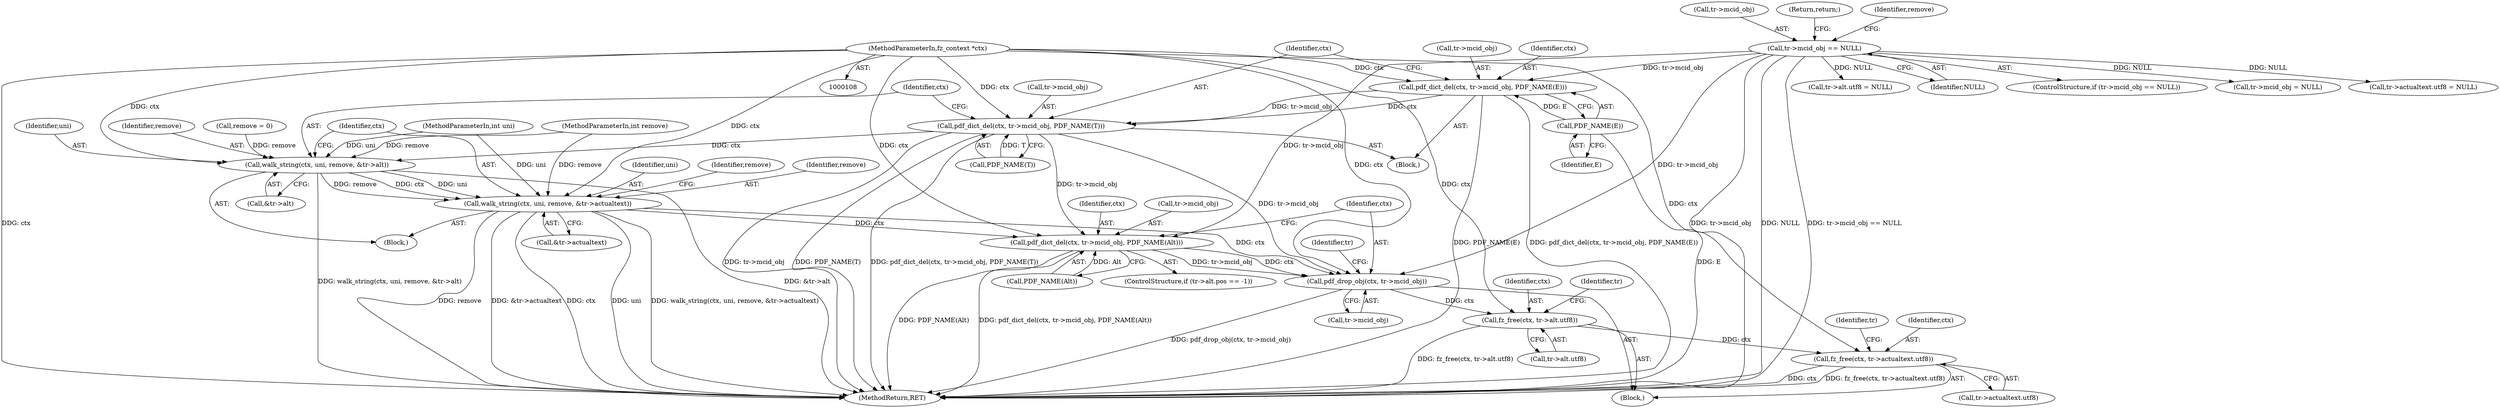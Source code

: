 digraph "0_ghostscript_97096297d409ec6f206298444ba00719607e8ba8@pointer" {
"1000125" [label="(Call,pdf_dict_del(ctx, tr->mcid_obj, PDF_NAME(E)))"];
"1000109" [label="(MethodParameterIn,fz_context *ctx)"];
"1000116" [label="(Call,tr->mcid_obj == NULL)"];
"1000130" [label="(Call,PDF_NAME(E))"];
"1000132" [label="(Call,pdf_dict_del(ctx, tr->mcid_obj, PDF_NAME(T)))"];
"1000163" [label="(Call,walk_string(ctx, uni, remove, &tr->alt))"];
"1000171" [label="(Call,walk_string(ctx, uni, remove, &tr->actualtext))"];
"1000191" [label="(Call,pdf_dict_del(ctx, tr->mcid_obj, PDF_NAME(Alt)))"];
"1000198" [label="(Call,pdf_drop_obj(ctx, tr->mcid_obj))"];
"1000208" [label="(Call,fz_free(ctx, tr->alt.utf8))"];
"1000222" [label="(Call,fz_free(ctx, tr->actualtext.utf8))"];
"1000208" [label="(Call,fz_free(ctx, tr->alt.utf8))"];
"1000215" [label="(Call,tr->alt.utf8 = NULL)"];
"1000222" [label="(Call,fz_free(ctx, tr->actualtext.utf8))"];
"1000112" [label="(MethodParameterIn,int uni)"];
"1000114" [label="(Block,)"];
"1000163" [label="(Call,walk_string(ctx, uni, remove, &tr->alt))"];
"1000237" [label="(MethodReturn,RET)"];
"1000192" [label="(Identifier,ctx)"];
"1000116" [label="(Call,tr->mcid_obj == NULL)"];
"1000117" [label="(Call,tr->mcid_obj)"];
"1000191" [label="(Call,pdf_dict_del(ctx, tr->mcid_obj, PDF_NAME(Alt)))"];
"1000165" [label="(Identifier,uni)"];
"1000121" [label="(Return,return;)"];
"1000166" [label="(Identifier,remove)"];
"1000171" [label="(Call,walk_string(ctx, uni, remove, &tr->actualtext))"];
"1000137" [label="(Call,PDF_NAME(T))"];
"1000127" [label="(Call,tr->mcid_obj)"];
"1000210" [label="(Call,tr->alt.utf8)"];
"1000120" [label="(Identifier,NULL)"];
"1000173" [label="(Identifier,uni)"];
"1000131" [label="(Identifier,E)"];
"1000115" [label="(ControlStructure,if (tr->mcid_obj == NULL))"];
"1000160" [label="(Call,remove = 0)"];
"1000172" [label="(Identifier,ctx)"];
"1000218" [label="(Identifier,tr)"];
"1000224" [label="(Call,tr->actualtext.utf8)"];
"1000203" [label="(Call,tr->mcid_obj = NULL)"];
"1000126" [label="(Identifier,ctx)"];
"1000232" [label="(Identifier,tr)"];
"1000193" [label="(Call,tr->mcid_obj)"];
"1000182" [label="(ControlStructure,if (tr->alt.pos == -1))"];
"1000223" [label="(Identifier,ctx)"];
"1000164" [label="(Identifier,ctx)"];
"1000125" [label="(Call,pdf_dict_del(ctx, tr->mcid_obj, PDF_NAME(E)))"];
"1000130" [label="(Call,PDF_NAME(E))"];
"1000134" [label="(Call,tr->mcid_obj)"];
"1000205" [label="(Identifier,tr)"];
"1000180" [label="(Identifier,remove)"];
"1000181" [label="(Block,)"];
"1000167" [label="(Call,&tr->alt)"];
"1000174" [label="(Identifier,remove)"];
"1000123" [label="(Identifier,remove)"];
"1000175" [label="(Call,&tr->actualtext)"];
"1000196" [label="(Call,PDF_NAME(Alt))"];
"1000200" [label="(Call,tr->mcid_obj)"];
"1000124" [label="(Block,)"];
"1000198" [label="(Call,pdf_drop_obj(ctx, tr->mcid_obj))"];
"1000209" [label="(Identifier,ctx)"];
"1000133" [label="(Identifier,ctx)"];
"1000199" [label="(Identifier,ctx)"];
"1000113" [label="(MethodParameterIn,int remove)"];
"1000132" [label="(Call,pdf_dict_del(ctx, tr->mcid_obj, PDF_NAME(T)))"];
"1000109" [label="(MethodParameterIn,fz_context *ctx)"];
"1000229" [label="(Call,tr->actualtext.utf8 = NULL)"];
"1000125" -> "1000124"  [label="AST: "];
"1000125" -> "1000130"  [label="CFG: "];
"1000126" -> "1000125"  [label="AST: "];
"1000127" -> "1000125"  [label="AST: "];
"1000130" -> "1000125"  [label="AST: "];
"1000133" -> "1000125"  [label="CFG: "];
"1000125" -> "1000237"  [label="DDG: PDF_NAME(E)"];
"1000125" -> "1000237"  [label="DDG: pdf_dict_del(ctx, tr->mcid_obj, PDF_NAME(E))"];
"1000109" -> "1000125"  [label="DDG: ctx"];
"1000116" -> "1000125"  [label="DDG: tr->mcid_obj"];
"1000130" -> "1000125"  [label="DDG: E"];
"1000125" -> "1000132"  [label="DDG: ctx"];
"1000125" -> "1000132"  [label="DDG: tr->mcid_obj"];
"1000109" -> "1000108"  [label="AST: "];
"1000109" -> "1000237"  [label="DDG: ctx"];
"1000109" -> "1000132"  [label="DDG: ctx"];
"1000109" -> "1000163"  [label="DDG: ctx"];
"1000109" -> "1000171"  [label="DDG: ctx"];
"1000109" -> "1000191"  [label="DDG: ctx"];
"1000109" -> "1000198"  [label="DDG: ctx"];
"1000109" -> "1000208"  [label="DDG: ctx"];
"1000109" -> "1000222"  [label="DDG: ctx"];
"1000116" -> "1000115"  [label="AST: "];
"1000116" -> "1000120"  [label="CFG: "];
"1000117" -> "1000116"  [label="AST: "];
"1000120" -> "1000116"  [label="AST: "];
"1000121" -> "1000116"  [label="CFG: "];
"1000123" -> "1000116"  [label="CFG: "];
"1000116" -> "1000237"  [label="DDG: tr->mcid_obj"];
"1000116" -> "1000237"  [label="DDG: NULL"];
"1000116" -> "1000237"  [label="DDG: tr->mcid_obj == NULL"];
"1000116" -> "1000191"  [label="DDG: tr->mcid_obj"];
"1000116" -> "1000198"  [label="DDG: tr->mcid_obj"];
"1000116" -> "1000203"  [label="DDG: NULL"];
"1000116" -> "1000215"  [label="DDG: NULL"];
"1000116" -> "1000229"  [label="DDG: NULL"];
"1000130" -> "1000131"  [label="CFG: "];
"1000131" -> "1000130"  [label="AST: "];
"1000130" -> "1000237"  [label="DDG: E"];
"1000132" -> "1000124"  [label="AST: "];
"1000132" -> "1000137"  [label="CFG: "];
"1000133" -> "1000132"  [label="AST: "];
"1000134" -> "1000132"  [label="AST: "];
"1000137" -> "1000132"  [label="AST: "];
"1000164" -> "1000132"  [label="CFG: "];
"1000132" -> "1000237"  [label="DDG: pdf_dict_del(ctx, tr->mcid_obj, PDF_NAME(T))"];
"1000132" -> "1000237"  [label="DDG: tr->mcid_obj"];
"1000132" -> "1000237"  [label="DDG: PDF_NAME(T)"];
"1000137" -> "1000132"  [label="DDG: T"];
"1000132" -> "1000163"  [label="DDG: ctx"];
"1000132" -> "1000191"  [label="DDG: tr->mcid_obj"];
"1000132" -> "1000198"  [label="DDG: tr->mcid_obj"];
"1000163" -> "1000114"  [label="AST: "];
"1000163" -> "1000167"  [label="CFG: "];
"1000164" -> "1000163"  [label="AST: "];
"1000165" -> "1000163"  [label="AST: "];
"1000166" -> "1000163"  [label="AST: "];
"1000167" -> "1000163"  [label="AST: "];
"1000172" -> "1000163"  [label="CFG: "];
"1000163" -> "1000237"  [label="DDG: &tr->alt"];
"1000163" -> "1000237"  [label="DDG: walk_string(ctx, uni, remove, &tr->alt)"];
"1000112" -> "1000163"  [label="DDG: uni"];
"1000160" -> "1000163"  [label="DDG: remove"];
"1000113" -> "1000163"  [label="DDG: remove"];
"1000163" -> "1000171"  [label="DDG: ctx"];
"1000163" -> "1000171"  [label="DDG: uni"];
"1000163" -> "1000171"  [label="DDG: remove"];
"1000171" -> "1000114"  [label="AST: "];
"1000171" -> "1000175"  [label="CFG: "];
"1000172" -> "1000171"  [label="AST: "];
"1000173" -> "1000171"  [label="AST: "];
"1000174" -> "1000171"  [label="AST: "];
"1000175" -> "1000171"  [label="AST: "];
"1000180" -> "1000171"  [label="CFG: "];
"1000171" -> "1000237"  [label="DDG: ctx"];
"1000171" -> "1000237"  [label="DDG: uni"];
"1000171" -> "1000237"  [label="DDG: walk_string(ctx, uni, remove, &tr->actualtext)"];
"1000171" -> "1000237"  [label="DDG: remove"];
"1000171" -> "1000237"  [label="DDG: &tr->actualtext"];
"1000112" -> "1000171"  [label="DDG: uni"];
"1000113" -> "1000171"  [label="DDG: remove"];
"1000171" -> "1000191"  [label="DDG: ctx"];
"1000171" -> "1000198"  [label="DDG: ctx"];
"1000191" -> "1000182"  [label="AST: "];
"1000191" -> "1000196"  [label="CFG: "];
"1000192" -> "1000191"  [label="AST: "];
"1000193" -> "1000191"  [label="AST: "];
"1000196" -> "1000191"  [label="AST: "];
"1000199" -> "1000191"  [label="CFG: "];
"1000191" -> "1000237"  [label="DDG: pdf_dict_del(ctx, tr->mcid_obj, PDF_NAME(Alt))"];
"1000191" -> "1000237"  [label="DDG: PDF_NAME(Alt)"];
"1000196" -> "1000191"  [label="DDG: Alt"];
"1000191" -> "1000198"  [label="DDG: ctx"];
"1000191" -> "1000198"  [label="DDG: tr->mcid_obj"];
"1000198" -> "1000181"  [label="AST: "];
"1000198" -> "1000200"  [label="CFG: "];
"1000199" -> "1000198"  [label="AST: "];
"1000200" -> "1000198"  [label="AST: "];
"1000205" -> "1000198"  [label="CFG: "];
"1000198" -> "1000237"  [label="DDG: pdf_drop_obj(ctx, tr->mcid_obj)"];
"1000198" -> "1000208"  [label="DDG: ctx"];
"1000208" -> "1000181"  [label="AST: "];
"1000208" -> "1000210"  [label="CFG: "];
"1000209" -> "1000208"  [label="AST: "];
"1000210" -> "1000208"  [label="AST: "];
"1000218" -> "1000208"  [label="CFG: "];
"1000208" -> "1000237"  [label="DDG: fz_free(ctx, tr->alt.utf8)"];
"1000208" -> "1000222"  [label="DDG: ctx"];
"1000222" -> "1000181"  [label="AST: "];
"1000222" -> "1000224"  [label="CFG: "];
"1000223" -> "1000222"  [label="AST: "];
"1000224" -> "1000222"  [label="AST: "];
"1000232" -> "1000222"  [label="CFG: "];
"1000222" -> "1000237"  [label="DDG: ctx"];
"1000222" -> "1000237"  [label="DDG: fz_free(ctx, tr->actualtext.utf8)"];
}
